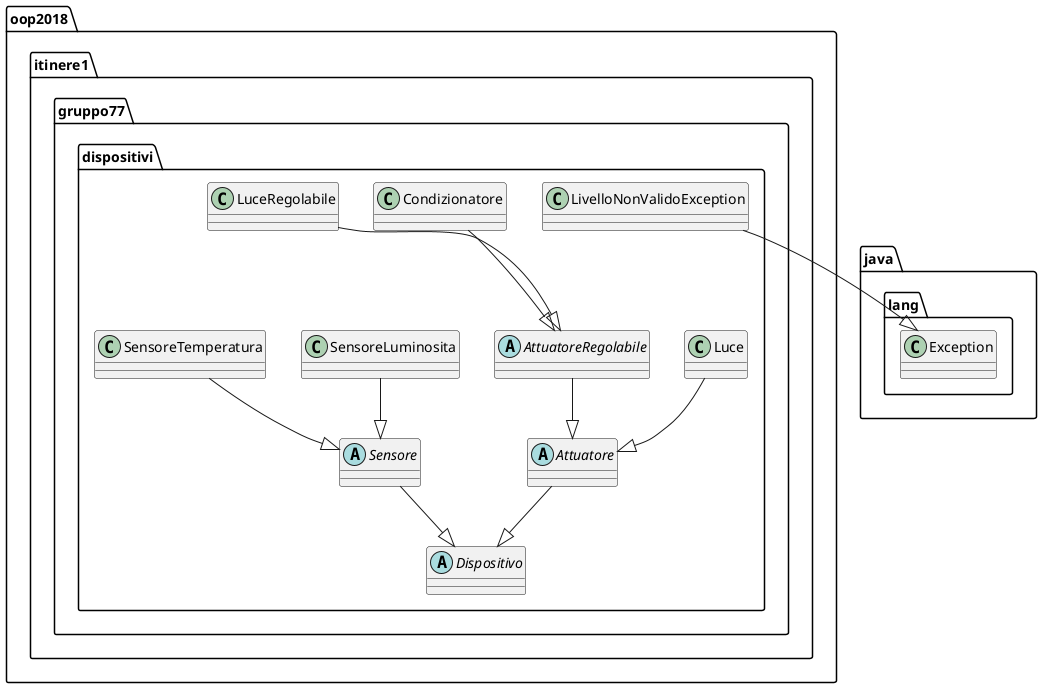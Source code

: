 @startuml
abstract class oop2018.itinere1.gruppo77.dispositivi.Attuatore
abstract class oop2018.itinere1.gruppo77.dispositivi.AttuatoreRegolabile
abstract class oop2018.itinere1.gruppo77.dispositivi.Dispositivo
abstract class oop2018.itinere1.gruppo77.dispositivi.Sensore
class java.lang.Exception
class oop2018.itinere1.gruppo77.dispositivi.Condizionatore
class oop2018.itinere1.gruppo77.dispositivi.LivelloNonValidoException
class oop2018.itinere1.gruppo77.dispositivi.Luce
class oop2018.itinere1.gruppo77.dispositivi.LuceRegolabile
class oop2018.itinere1.gruppo77.dispositivi.SensoreLuminosita
class oop2018.itinere1.gruppo77.dispositivi.SensoreTemperatura
oop2018.itinere1.gruppo77.dispositivi.Attuatore --|> oop2018.itinere1.gruppo77.dispositivi.Dispositivo
oop2018.itinere1.gruppo77.dispositivi.AttuatoreRegolabile --|> oop2018.itinere1.gruppo77.dispositivi.Attuatore
oop2018.itinere1.gruppo77.dispositivi.Sensore --|> oop2018.itinere1.gruppo77.dispositivi.Dispositivo
oop2018.itinere1.gruppo77.dispositivi.Condizionatore --|> oop2018.itinere1.gruppo77.dispositivi.AttuatoreRegolabile
oop2018.itinere1.gruppo77.dispositivi.LivelloNonValidoException --|> java.lang.Exception
oop2018.itinere1.gruppo77.dispositivi.Luce --|> oop2018.itinere1.gruppo77.dispositivi.Attuatore
oop2018.itinere1.gruppo77.dispositivi.LuceRegolabile --|> oop2018.itinere1.gruppo77.dispositivi.AttuatoreRegolabile
oop2018.itinere1.gruppo77.dispositivi.SensoreLuminosita --|> oop2018.itinere1.gruppo77.dispositivi.Sensore
oop2018.itinere1.gruppo77.dispositivi.SensoreTemperatura --|> oop2018.itinere1.gruppo77.dispositivi.Sensore
@enduml